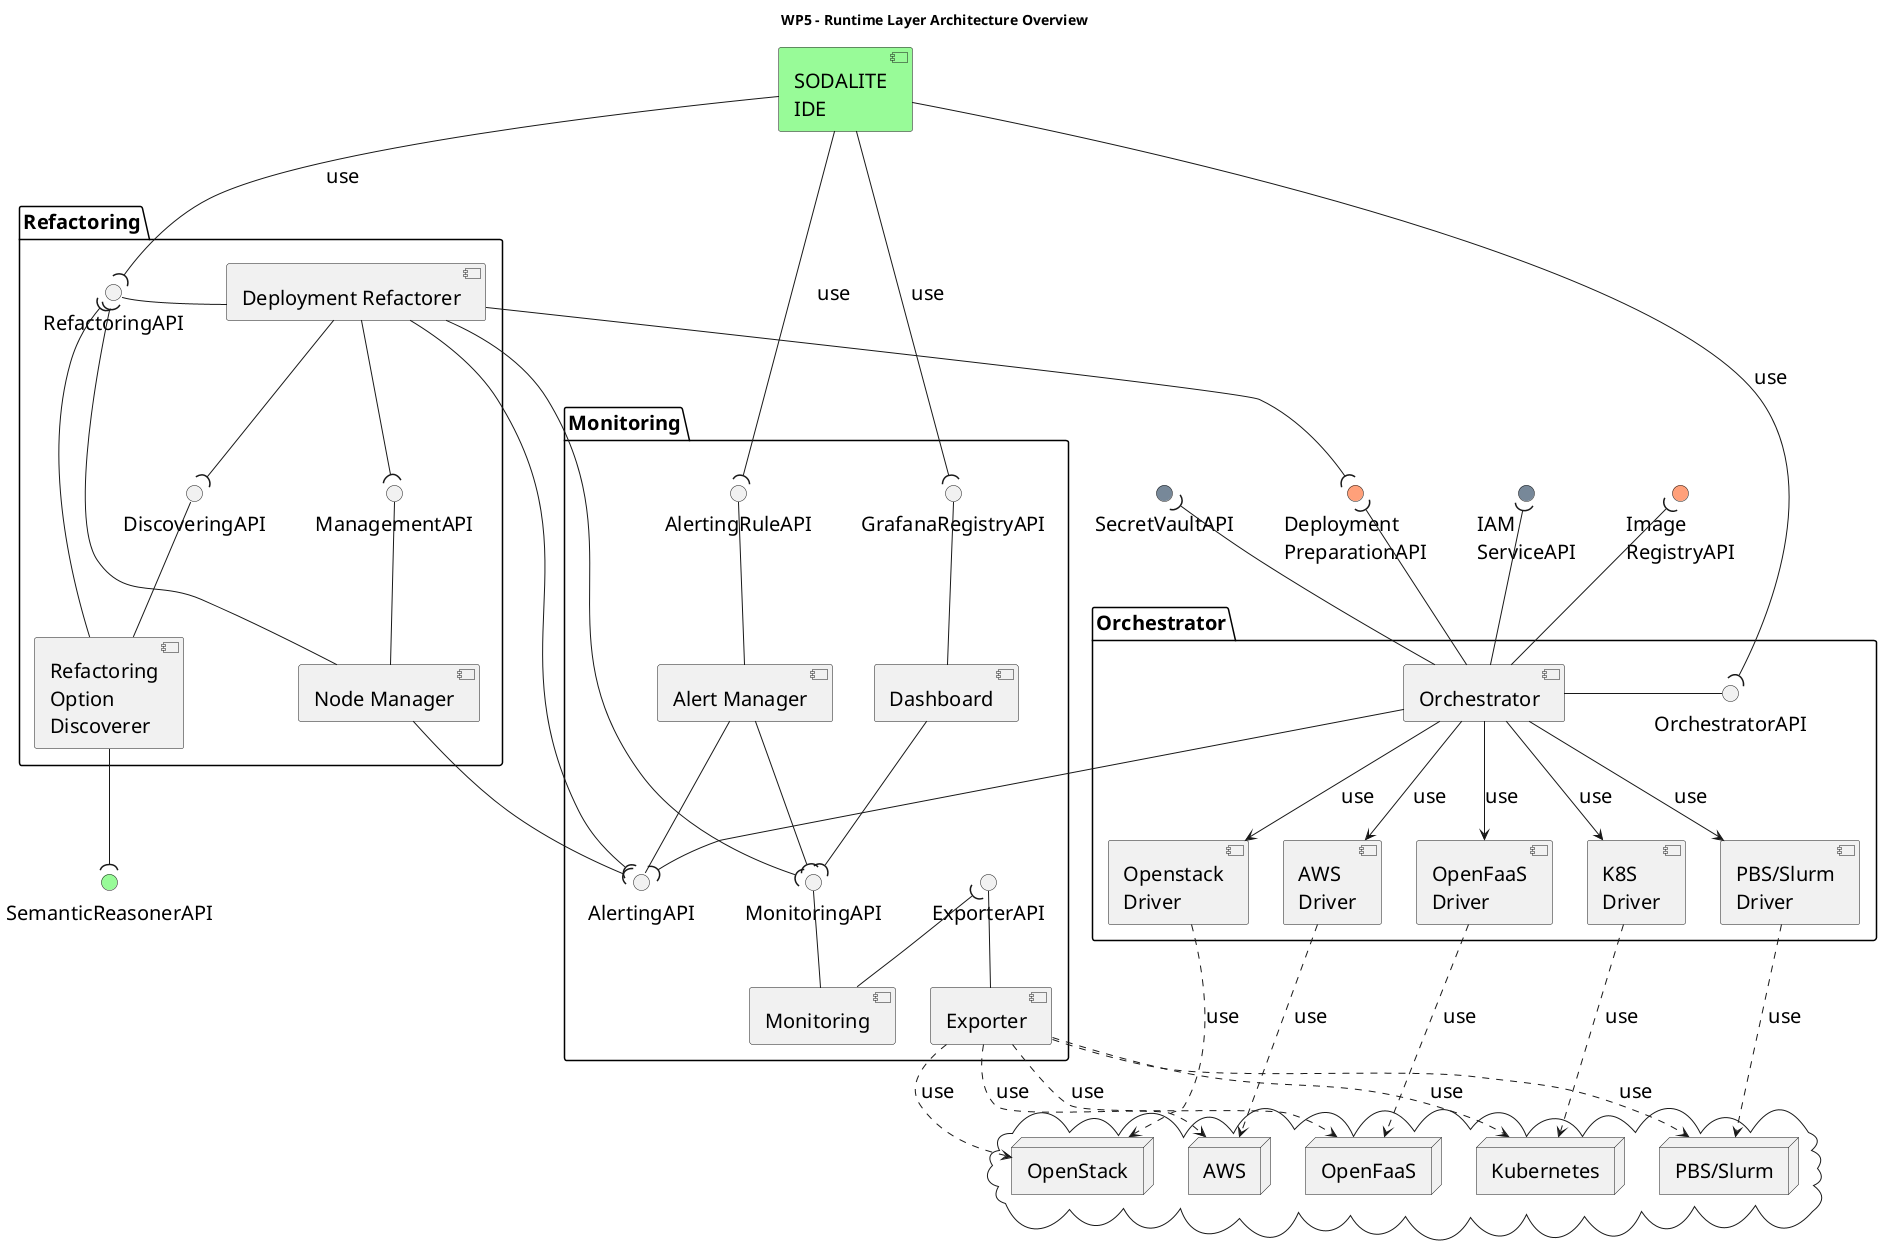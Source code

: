 @startuml

title WP5 - Runtime Layer Architecture Overview

skinparam fixCircleLabelOverlapping true 
skinparam defaultFontSize 20

[SODALITE\nIDE] as ide #PaleGreen
interface "SemanticReasonerAPI" as sem #PaleGreen

package "Orchestrator" as orch {
    component [Orchestrator] as orch_impl
    interface "OrchestratorAPI" as orch_if
    component [Openstack\nDriver] as os_driver
    component [K8S\nDriver] as k8s_driver
    component [PBS/Slurm\nDriver] as torque_driver
    component [OpenFaaS\nDriver] as faas_driver
    component [AWS\nDriver] as aws_driver
    orch_impl - orch_if
}

package "Monitoring" as mon {
    [Monitoring] as mon_impl
    () "MonitoringAPI" as mon_if
    [Dashboard] as dash
    () "GrafanaRegistryAPI" as grafana_if
    [Exporter] as exp
    () "ExporterAPI" as exp_if
    [Alert Manager] as alert_mngr
    () "AlertingAPI"  as alert_if
    () "AlertingRuleAPI" as alert_rule_if
    mon_impl -u- mon_if
    exp -u- exp_if
    alert_mngr -d- alert_if
    alert_mngr -u- alert_rule_if
    dash -u- grafana_if
}

package "Refactoring" as refactor {
    interface "RefactoringAPI" as ref_if
    interface "DiscoveringAPI" as dis_if
    interface "ManagementAPI" as mng_if
    component [Deployment Refactorer] as ref_depl
    component [Refactoring\nOption\nDiscoverer] as ref_opt
    component [Node Manager] as ref_node
    dis_if -d- ref_opt
    mng_if -d- ref_node
    ref_if - ref_depl
}

cloud {
    node OpenStack
    node Kubernetes as K8S
    node "PBS/Slurm" as PBS
    node OpenFaaS
    node AWS
}

'WP4 APIs
interface "Deployment\nPreparationAPI" as depl_prep #LightSalmon
interface "Image\nRegistryAPI" as image_reg #LightSalmon

'Security APIs
interface "IAM\nServiceAPI" as IAMApi #LightSlateGrey
interface "SecretVaultAPI" as VaultAPI #LightSlateGrey



'Monitoring
mon_impl -u-( exp_if
dash --( mon_if
alert_mngr --( mon_if


'Refactoring
ref_opt --( ref_if
ref_node --( ref_if
ref_opt --( sem

ref_depl --( mng_if
ref_depl --( dis_if
ref_depl --( depl_prep

ref_node --( alert_if
ref_depl --( alert_if
ref_depl --( mon_if
orch_impl --( alert_if


orch_impl --> os_driver : use
orch_impl --> k8s_driver : use
orch_impl --> torque_driver : use
orch_impl --> aws_driver : use
orch_impl --> faas_driver : use

orch_impl -u-( depl_prep
orch_impl -u-( image_reg
orch_impl -u-( IAMApi
orch_impl -u-( VaultAPI

os_driver ..> OpenStack : use
k8s_driver ..> K8S : use
faas_driver ..> OpenFaaS : use
aws_driver ..> AWS : use
torque_driver ..> PBS : use

exp .d.> OpenStack : use
exp .d.> K8S : use
exp .d.> PBS : use
exp .d.> OpenFaaS : use
exp .d.> AWS : use

ide --( orch_if : use
ide --( grafana_if : use
ide --( alert_rule_if : use
ide --( ref_if : use
@enduml
